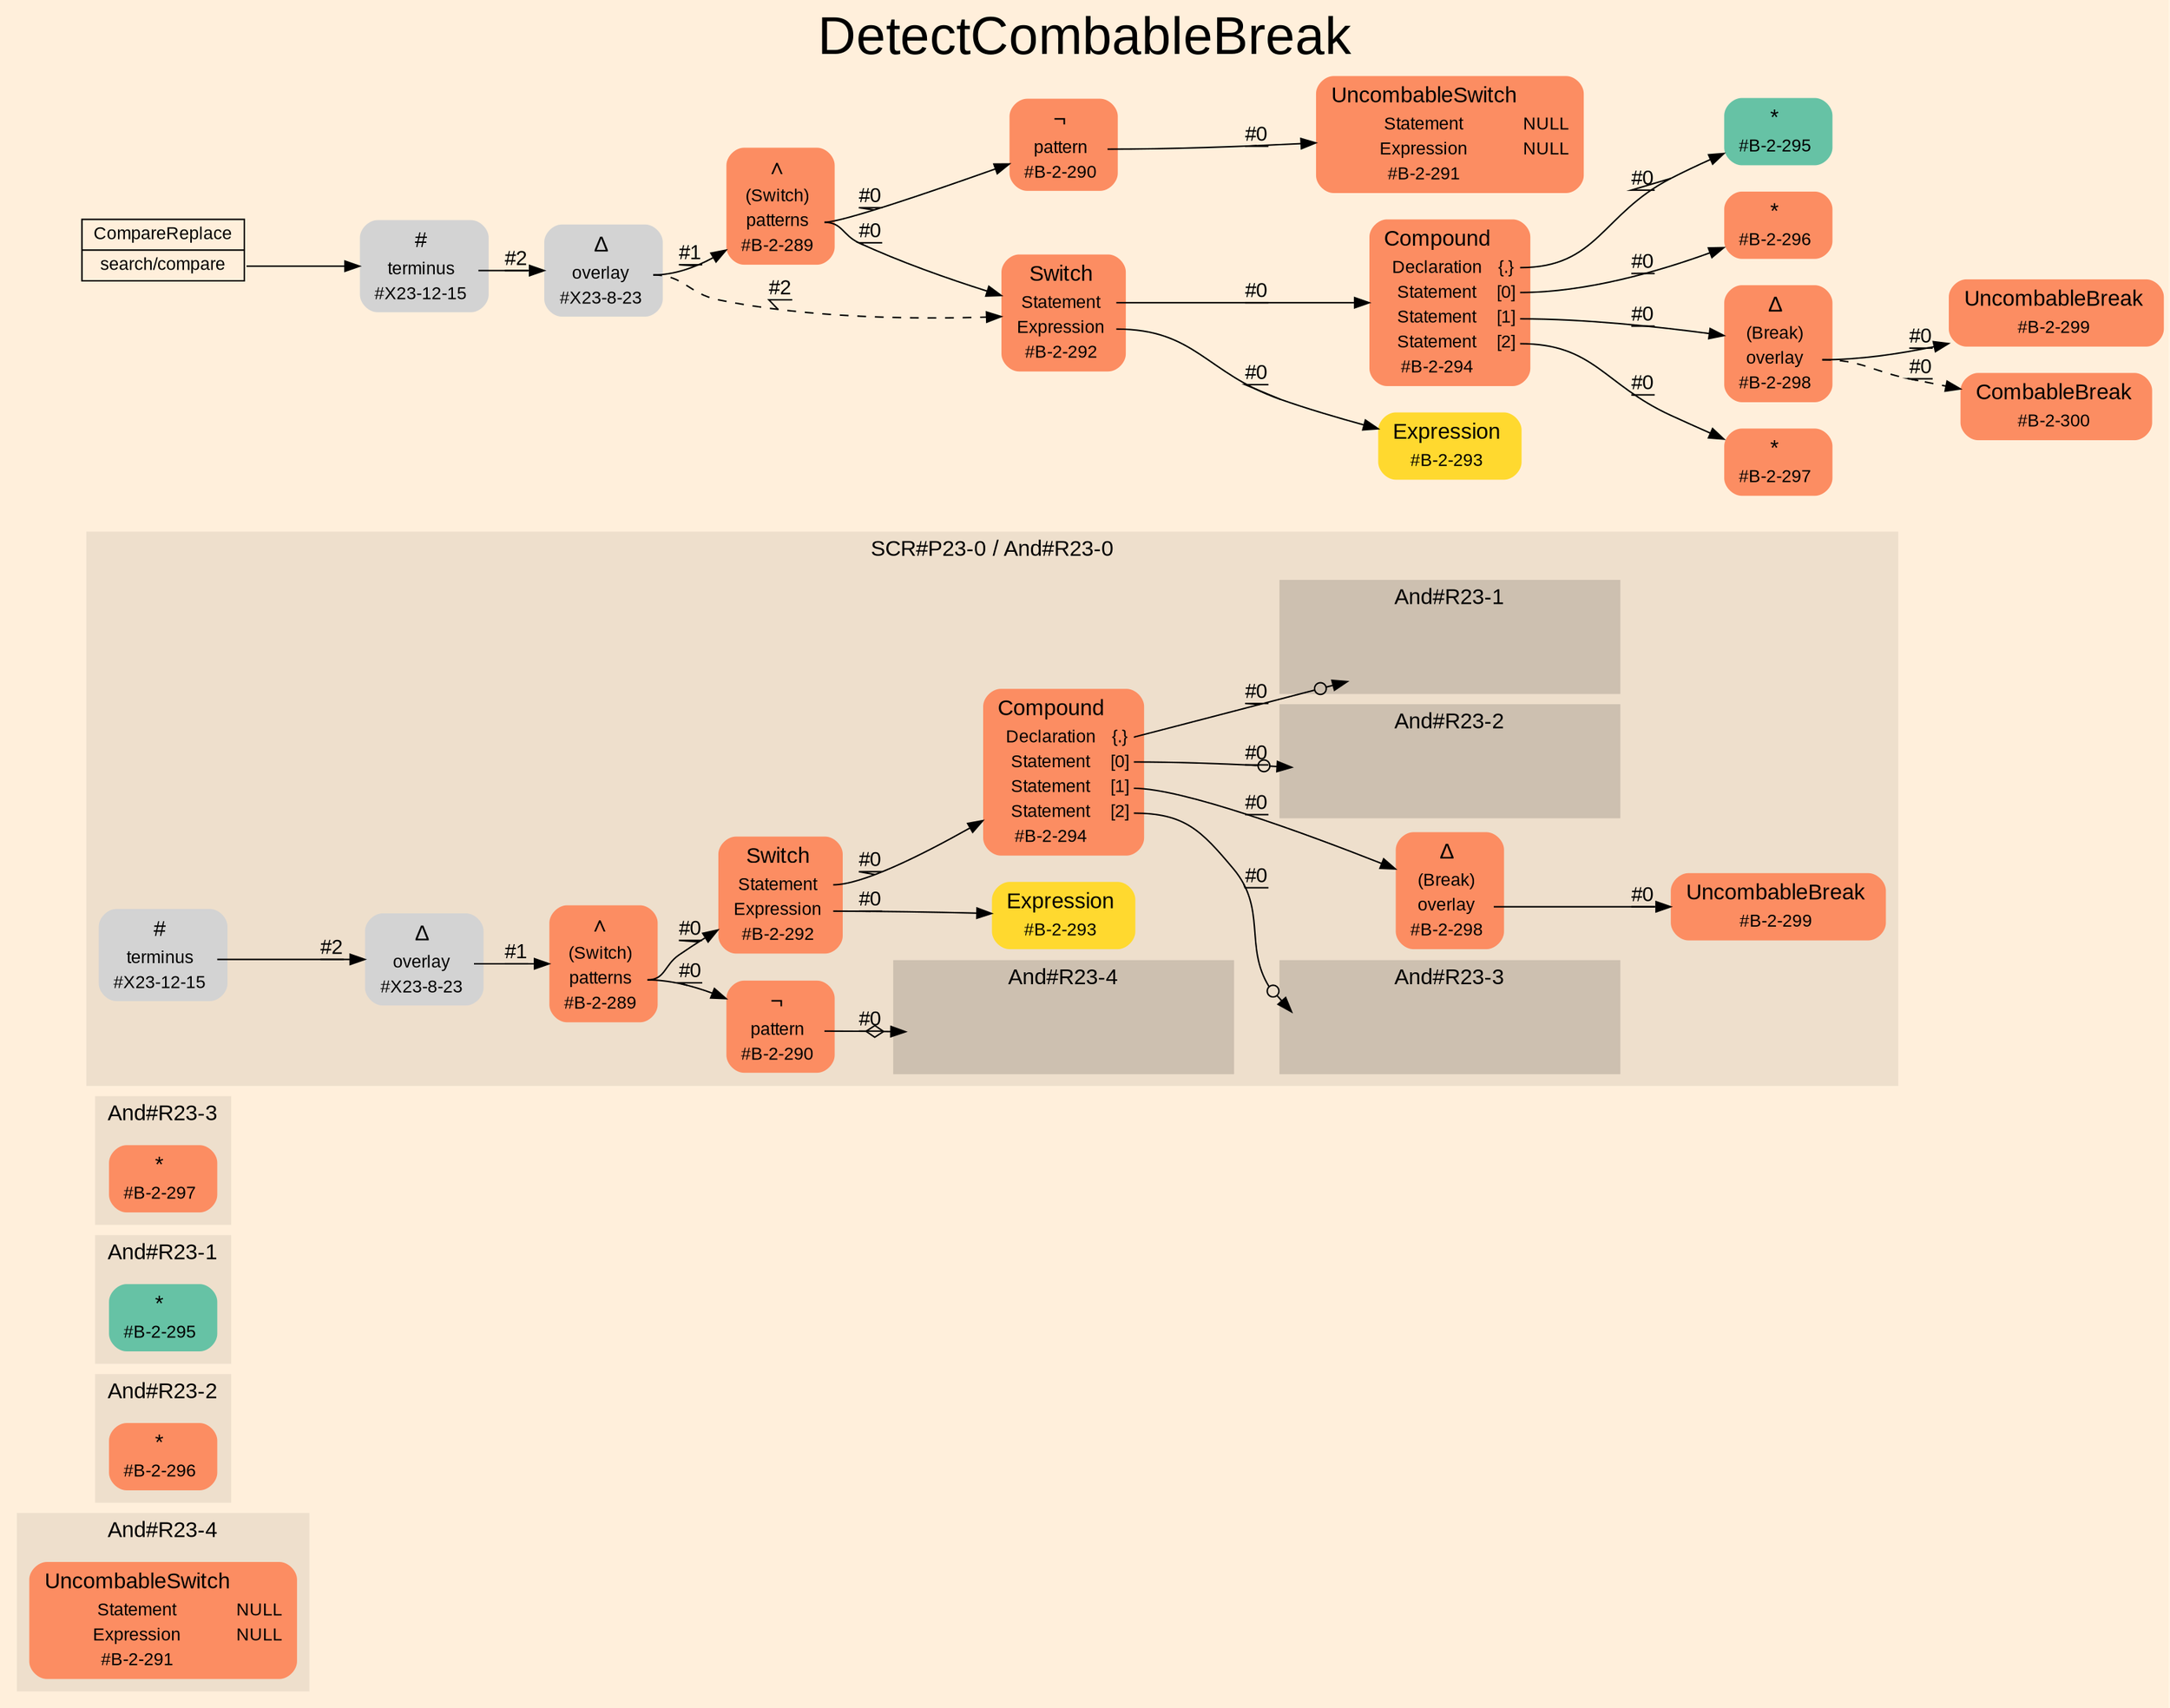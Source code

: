 digraph "DetectCombableBreak" {
label = "DetectCombableBreak"
labelloc = t
fontsize = "36"
graph [
    rankdir = "LR"
    ranksep = 0.3
    bgcolor = antiquewhite1
    color = black
    fontcolor = black
    fontname = "Arial"
];
node [
    fontname = "Arial"
];
edge [
    fontname = "Arial"
];

// -------------------- figure And#R23-4 --------------------
// -------- region And#R23-4 ----------
subgraph "clusterAnd#R23-4" {
    label = "And#R23-4"
    style = "filled"
    color = antiquewhite2
    fontsize = "15"
    "And#R23-4/#B-2-291" [
        // -------- block And#R23-4/#B-2-291 ----------
        shape = "plaintext"
        fillcolor = "/set28/2"
        label = <<TABLE BORDER="0" CELLBORDER="0" CELLSPACING="0">
         <TR><TD><FONT POINT-SIZE="15.0">UncombableSwitch</FONT></TD><TD></TD></TR>
         <TR><TD>Statement</TD><TD PORT="port0">NULL</TD></TR>
         <TR><TD>Expression</TD><TD PORT="port1">NULL</TD></TR>
         <TR><TD>#B-2-291</TD><TD PORT="port2"></TD></TR>
        </TABLE>>
        style = "rounded,filled"
        fontsize = "12"
    ];
    
}


// -------------------- figure And#R23-2 --------------------
// -------- region And#R23-2 ----------
subgraph "clusterAnd#R23-2" {
    label = "And#R23-2"
    style = "filled"
    color = antiquewhite2
    fontsize = "15"
    "And#R23-2/#B-2-296" [
        // -------- block And#R23-2/#B-2-296 ----------
        shape = "plaintext"
        fillcolor = "/set28/2"
        label = <<TABLE BORDER="0" CELLBORDER="0" CELLSPACING="0">
         <TR><TD><FONT POINT-SIZE="15.0">*</FONT></TD><TD></TD></TR>
         <TR><TD>#B-2-296</TD><TD PORT="port0"></TD></TR>
        </TABLE>>
        style = "rounded,filled"
        fontsize = "12"
    ];
    
}


// -------------------- figure And#R23-1 --------------------
// -------- region And#R23-1 ----------
subgraph "clusterAnd#R23-1" {
    label = "And#R23-1"
    style = "filled"
    color = antiquewhite2
    fontsize = "15"
    "And#R23-1/#B-2-295" [
        // -------- block And#R23-1/#B-2-295 ----------
        shape = "plaintext"
        fillcolor = "/set28/1"
        label = <<TABLE BORDER="0" CELLBORDER="0" CELLSPACING="0">
         <TR><TD><FONT POINT-SIZE="15.0">*</FONT></TD><TD></TD></TR>
         <TR><TD>#B-2-295</TD><TD PORT="port0"></TD></TR>
        </TABLE>>
        style = "rounded,filled"
        fontsize = "12"
    ];
    
}


// -------------------- figure And#R23-3 --------------------
// -------- region And#R23-3 ----------
subgraph "clusterAnd#R23-3" {
    label = "And#R23-3"
    style = "filled"
    color = antiquewhite2
    fontsize = "15"
    "And#R23-3/#B-2-297" [
        // -------- block And#R23-3/#B-2-297 ----------
        shape = "plaintext"
        fillcolor = "/set28/2"
        label = <<TABLE BORDER="0" CELLBORDER="0" CELLSPACING="0">
         <TR><TD><FONT POINT-SIZE="15.0">*</FONT></TD><TD></TD></TR>
         <TR><TD>#B-2-297</TD><TD PORT="port0"></TD></TR>
        </TABLE>>
        style = "rounded,filled"
        fontsize = "12"
    ];
    
}


// -------------------- figure And#R23-0 --------------------
// -------- region And#R23-0 ----------
subgraph "clusterAnd#R23-0" {
    label = "SCR#P23-0 / And#R23-0"
    style = "filled"
    color = antiquewhite2
    fontsize = "15"
    "And#R23-0/#X23-8-23" [
        // -------- block And#R23-0/#X23-8-23 ----------
        shape = "plaintext"
        label = <<TABLE BORDER="0" CELLBORDER="0" CELLSPACING="0">
         <TR><TD><FONT POINT-SIZE="15.0">Δ</FONT></TD><TD></TD></TR>
         <TR><TD>overlay</TD><TD PORT="port0"></TD></TR>
         <TR><TD>#X23-8-23</TD><TD PORT="port1"></TD></TR>
        </TABLE>>
        style = "rounded,filled"
        fontsize = "12"
    ];
    
    "And#R23-0/#B-2-299" [
        // -------- block And#R23-0/#B-2-299 ----------
        shape = "plaintext"
        fillcolor = "/set28/2"
        label = <<TABLE BORDER="0" CELLBORDER="0" CELLSPACING="0">
         <TR><TD><FONT POINT-SIZE="15.0">UncombableBreak</FONT></TD><TD></TD></TR>
         <TR><TD>#B-2-299</TD><TD PORT="port0"></TD></TR>
        </TABLE>>
        style = "rounded,filled"
        fontsize = "12"
    ];
    
    "And#R23-0/#B-2-293" [
        // -------- block And#R23-0/#B-2-293 ----------
        shape = "plaintext"
        fillcolor = "/set28/6"
        label = <<TABLE BORDER="0" CELLBORDER="0" CELLSPACING="0">
         <TR><TD><FONT POINT-SIZE="15.0">Expression</FONT></TD><TD></TD></TR>
         <TR><TD>#B-2-293</TD><TD PORT="port0"></TD></TR>
        </TABLE>>
        style = "rounded,filled"
        fontsize = "12"
    ];
    
    "And#R23-0/#B-2-290" [
        // -------- block And#R23-0/#B-2-290 ----------
        shape = "plaintext"
        fillcolor = "/set28/2"
        label = <<TABLE BORDER="0" CELLBORDER="0" CELLSPACING="0">
         <TR><TD><FONT POINT-SIZE="15.0">¬</FONT></TD><TD></TD></TR>
         <TR><TD>pattern</TD><TD PORT="port0"></TD></TR>
         <TR><TD>#B-2-290</TD><TD PORT="port1"></TD></TR>
        </TABLE>>
        style = "rounded,filled"
        fontsize = "12"
    ];
    
    "And#R23-0/#B-2-292" [
        // -------- block And#R23-0/#B-2-292 ----------
        shape = "plaintext"
        fillcolor = "/set28/2"
        label = <<TABLE BORDER="0" CELLBORDER="0" CELLSPACING="0">
         <TR><TD><FONT POINT-SIZE="15.0">Switch</FONT></TD><TD></TD></TR>
         <TR><TD>Statement</TD><TD PORT="port0"></TD></TR>
         <TR><TD>Expression</TD><TD PORT="port1"></TD></TR>
         <TR><TD>#B-2-292</TD><TD PORT="port2"></TD></TR>
        </TABLE>>
        style = "rounded,filled"
        fontsize = "12"
    ];
    
    "And#R23-0/#X23-12-15" [
        // -------- block And#R23-0/#X23-12-15 ----------
        shape = "plaintext"
        label = <<TABLE BORDER="0" CELLBORDER="0" CELLSPACING="0">
         <TR><TD><FONT POINT-SIZE="15.0">#</FONT></TD><TD></TD></TR>
         <TR><TD>terminus</TD><TD PORT="port0"></TD></TR>
         <TR><TD>#X23-12-15</TD><TD PORT="port1"></TD></TR>
        </TABLE>>
        style = "rounded,filled"
        fontsize = "12"
    ];
    
    "And#R23-0/#B-2-294" [
        // -------- block And#R23-0/#B-2-294 ----------
        shape = "plaintext"
        fillcolor = "/set28/2"
        label = <<TABLE BORDER="0" CELLBORDER="0" CELLSPACING="0">
         <TR><TD><FONT POINT-SIZE="15.0">Compound</FONT></TD><TD></TD></TR>
         <TR><TD>Declaration</TD><TD PORT="port0">{.}</TD></TR>
         <TR><TD>Statement</TD><TD PORT="port1">[0]</TD></TR>
         <TR><TD>Statement</TD><TD PORT="port2">[1]</TD></TR>
         <TR><TD>Statement</TD><TD PORT="port3">[2]</TD></TR>
         <TR><TD>#B-2-294</TD><TD PORT="port4"></TD></TR>
        </TABLE>>
        style = "rounded,filled"
        fontsize = "12"
    ];
    
    "And#R23-0/#B-2-298" [
        // -------- block And#R23-0/#B-2-298 ----------
        shape = "plaintext"
        fillcolor = "/set28/2"
        label = <<TABLE BORDER="0" CELLBORDER="0" CELLSPACING="0">
         <TR><TD><FONT POINT-SIZE="15.0">Δ</FONT></TD><TD></TD></TR>
         <TR><TD>(Break)</TD><TD PORT="port0"></TD></TR>
         <TR><TD>overlay</TD><TD PORT="port1"></TD></TR>
         <TR><TD>#B-2-298</TD><TD PORT="port2"></TD></TR>
        </TABLE>>
        style = "rounded,filled"
        fontsize = "12"
    ];
    
    "And#R23-0/#B-2-289" [
        // -------- block And#R23-0/#B-2-289 ----------
        shape = "plaintext"
        fillcolor = "/set28/2"
        label = <<TABLE BORDER="0" CELLBORDER="0" CELLSPACING="0">
         <TR><TD><FONT POINT-SIZE="15.0">∧</FONT></TD><TD></TD></TR>
         <TR><TD>(Switch)</TD><TD PORT="port0"></TD></TR>
         <TR><TD>patterns</TD><TD PORT="port1"></TD></TR>
         <TR><TD>#B-2-289</TD><TD PORT="port2"></TD></TR>
        </TABLE>>
        style = "rounded,filled"
        fontsize = "12"
    ];
    
    // -------- region And#R23-0/And#R23-1 ----------
    subgraph "clusterAnd#R23-0/And#R23-1" {
        label = "And#R23-1"
        style = "filled"
        color = antiquewhite3
        fontsize = "15"
        "And#R23-0/And#R23-1/#B-2-295" [
            // -------- block And#R23-0/And#R23-1/#B-2-295 ----------
            shape = none
            fillcolor = "/set28/1"
            style = "invisible"
        ];
        
    }
    
    // -------- region And#R23-0/And#R23-2 ----------
    subgraph "clusterAnd#R23-0/And#R23-2" {
        label = "And#R23-2"
        style = "filled"
        color = antiquewhite3
        fontsize = "15"
        "And#R23-0/And#R23-2/#B-2-296" [
            // -------- block And#R23-0/And#R23-2/#B-2-296 ----------
            shape = none
            fillcolor = "/set28/2"
            style = "invisible"
        ];
        
    }
    
    // -------- region And#R23-0/And#R23-3 ----------
    subgraph "clusterAnd#R23-0/And#R23-3" {
        label = "And#R23-3"
        style = "filled"
        color = antiquewhite3
        fontsize = "15"
        "And#R23-0/And#R23-3/#B-2-297" [
            // -------- block And#R23-0/And#R23-3/#B-2-297 ----------
            shape = none
            fillcolor = "/set28/2"
            style = "invisible"
        ];
        
    }
    
    // -------- region And#R23-0/And#R23-4 ----------
    subgraph "clusterAnd#R23-0/And#R23-4" {
        label = "And#R23-4"
        style = "filled"
        color = antiquewhite3
        fontsize = "15"
        "And#R23-0/And#R23-4/#B-2-291" [
            // -------- block And#R23-0/And#R23-4/#B-2-291 ----------
            shape = none
            fillcolor = "/set28/2"
            style = "invisible"
        ];
        
    }
    
}

"And#R23-0/#X23-8-23":port0 -> "And#R23-0/#B-2-289" [
    label = "#1"
    decorate = true
    color = black
    fontcolor = black
];

"And#R23-0/#B-2-290":port0 -> "And#R23-0/And#R23-4/#B-2-291" [
    arrowhead="normalnoneodiamond"
    label = "#0"
    decorate = true
    color = black
    fontcolor = black
];

"And#R23-0/#B-2-292":port0 -> "And#R23-0/#B-2-294" [
    label = "#0"
    decorate = true
    color = black
    fontcolor = black
];

"And#R23-0/#B-2-292":port1 -> "And#R23-0/#B-2-293" [
    label = "#0"
    decorate = true
    color = black
    fontcolor = black
];

"And#R23-0/#X23-12-15":port0 -> "And#R23-0/#X23-8-23" [
    label = "#2"
    decorate = true
    color = black
    fontcolor = black
];

"And#R23-0/#B-2-294":port0 -> "And#R23-0/And#R23-1/#B-2-295" [
    arrowhead="normalnoneodot"
    label = "#0"
    decorate = true
    color = black
    fontcolor = black
];

"And#R23-0/#B-2-294":port1 -> "And#R23-0/And#R23-2/#B-2-296" [
    arrowhead="normalnoneodot"
    label = "#0"
    decorate = true
    color = black
    fontcolor = black
];

"And#R23-0/#B-2-294":port2 -> "And#R23-0/#B-2-298" [
    label = "#0"
    decorate = true
    color = black
    fontcolor = black
];

"And#R23-0/#B-2-294":port3 -> "And#R23-0/And#R23-3/#B-2-297" [
    arrowhead="normalnoneodot"
    label = "#0"
    decorate = true
    color = black
    fontcolor = black
];

"And#R23-0/#B-2-298":port1 -> "And#R23-0/#B-2-299" [
    label = "#0"
    decorate = true
    color = black
    fontcolor = black
];

"And#R23-0/#B-2-289":port1 -> "And#R23-0/#B-2-290" [
    label = "#0"
    decorate = true
    color = black
    fontcolor = black
];

"And#R23-0/#B-2-289":port1 -> "And#R23-0/#B-2-292" [
    label = "#0"
    decorate = true
    color = black
    fontcolor = black
];


// -------------------- transformation figure --------------------
"CR#X23-10-23" [
    // -------- block CR#X23-10-23 ----------
    shape = "record"
    fillcolor = antiquewhite1
    label = "<fixed> CompareReplace | <port0> search/compare"
    style = "filled"
    fontsize = "12"
    color = black
    fontcolor = black
];

"#X23-12-15" [
    // -------- block #X23-12-15 ----------
    shape = "plaintext"
    label = <<TABLE BORDER="0" CELLBORDER="0" CELLSPACING="0">
     <TR><TD><FONT POINT-SIZE="15.0">#</FONT></TD><TD></TD></TR>
     <TR><TD>terminus</TD><TD PORT="port0"></TD></TR>
     <TR><TD>#X23-12-15</TD><TD PORT="port1"></TD></TR>
    </TABLE>>
    style = "rounded,filled"
    fontsize = "12"
];

"#X23-8-23" [
    // -------- block #X23-8-23 ----------
    shape = "plaintext"
    label = <<TABLE BORDER="0" CELLBORDER="0" CELLSPACING="0">
     <TR><TD><FONT POINT-SIZE="15.0">Δ</FONT></TD><TD></TD></TR>
     <TR><TD>overlay</TD><TD PORT="port0"></TD></TR>
     <TR><TD>#X23-8-23</TD><TD PORT="port1"></TD></TR>
    </TABLE>>
    style = "rounded,filled"
    fontsize = "12"
];

"#B-2-289" [
    // -------- block #B-2-289 ----------
    shape = "plaintext"
    fillcolor = "/set28/2"
    label = <<TABLE BORDER="0" CELLBORDER="0" CELLSPACING="0">
     <TR><TD><FONT POINT-SIZE="15.0">∧</FONT></TD><TD></TD></TR>
     <TR><TD>(Switch)</TD><TD PORT="port0"></TD></TR>
     <TR><TD>patterns</TD><TD PORT="port1"></TD></TR>
     <TR><TD>#B-2-289</TD><TD PORT="port2"></TD></TR>
    </TABLE>>
    style = "rounded,filled"
    fontsize = "12"
];

"#B-2-290" [
    // -------- block #B-2-290 ----------
    shape = "plaintext"
    fillcolor = "/set28/2"
    label = <<TABLE BORDER="0" CELLBORDER="0" CELLSPACING="0">
     <TR><TD><FONT POINT-SIZE="15.0">¬</FONT></TD><TD></TD></TR>
     <TR><TD>pattern</TD><TD PORT="port0"></TD></TR>
     <TR><TD>#B-2-290</TD><TD PORT="port1"></TD></TR>
    </TABLE>>
    style = "rounded,filled"
    fontsize = "12"
];

"#B-2-291" [
    // -------- block #B-2-291 ----------
    shape = "plaintext"
    fillcolor = "/set28/2"
    label = <<TABLE BORDER="0" CELLBORDER="0" CELLSPACING="0">
     <TR><TD><FONT POINT-SIZE="15.0">UncombableSwitch</FONT></TD><TD></TD></TR>
     <TR><TD>Statement</TD><TD PORT="port0">NULL</TD></TR>
     <TR><TD>Expression</TD><TD PORT="port1">NULL</TD></TR>
     <TR><TD>#B-2-291</TD><TD PORT="port2"></TD></TR>
    </TABLE>>
    style = "rounded,filled"
    fontsize = "12"
];

"#B-2-292" [
    // -------- block #B-2-292 ----------
    shape = "plaintext"
    fillcolor = "/set28/2"
    label = <<TABLE BORDER="0" CELLBORDER="0" CELLSPACING="0">
     <TR><TD><FONT POINT-SIZE="15.0">Switch</FONT></TD><TD></TD></TR>
     <TR><TD>Statement</TD><TD PORT="port0"></TD></TR>
     <TR><TD>Expression</TD><TD PORT="port1"></TD></TR>
     <TR><TD>#B-2-292</TD><TD PORT="port2"></TD></TR>
    </TABLE>>
    style = "rounded,filled"
    fontsize = "12"
];

"#B-2-294" [
    // -------- block #B-2-294 ----------
    shape = "plaintext"
    fillcolor = "/set28/2"
    label = <<TABLE BORDER="0" CELLBORDER="0" CELLSPACING="0">
     <TR><TD><FONT POINT-SIZE="15.0">Compound</FONT></TD><TD></TD></TR>
     <TR><TD>Declaration</TD><TD PORT="port0">{.}</TD></TR>
     <TR><TD>Statement</TD><TD PORT="port1">[0]</TD></TR>
     <TR><TD>Statement</TD><TD PORT="port2">[1]</TD></TR>
     <TR><TD>Statement</TD><TD PORT="port3">[2]</TD></TR>
     <TR><TD>#B-2-294</TD><TD PORT="port4"></TD></TR>
    </TABLE>>
    style = "rounded,filled"
    fontsize = "12"
];

"#B-2-295" [
    // -------- block #B-2-295 ----------
    shape = "plaintext"
    fillcolor = "/set28/1"
    label = <<TABLE BORDER="0" CELLBORDER="0" CELLSPACING="0">
     <TR><TD><FONT POINT-SIZE="15.0">*</FONT></TD><TD></TD></TR>
     <TR><TD>#B-2-295</TD><TD PORT="port0"></TD></TR>
    </TABLE>>
    style = "rounded,filled"
    fontsize = "12"
];

"#B-2-296" [
    // -------- block #B-2-296 ----------
    shape = "plaintext"
    fillcolor = "/set28/2"
    label = <<TABLE BORDER="0" CELLBORDER="0" CELLSPACING="0">
     <TR><TD><FONT POINT-SIZE="15.0">*</FONT></TD><TD></TD></TR>
     <TR><TD>#B-2-296</TD><TD PORT="port0"></TD></TR>
    </TABLE>>
    style = "rounded,filled"
    fontsize = "12"
];

"#B-2-298" [
    // -------- block #B-2-298 ----------
    shape = "plaintext"
    fillcolor = "/set28/2"
    label = <<TABLE BORDER="0" CELLBORDER="0" CELLSPACING="0">
     <TR><TD><FONT POINT-SIZE="15.0">Δ</FONT></TD><TD></TD></TR>
     <TR><TD>(Break)</TD><TD PORT="port0"></TD></TR>
     <TR><TD>overlay</TD><TD PORT="port1"></TD></TR>
     <TR><TD>#B-2-298</TD><TD PORT="port2"></TD></TR>
    </TABLE>>
    style = "rounded,filled"
    fontsize = "12"
];

"#B-2-299" [
    // -------- block #B-2-299 ----------
    shape = "plaintext"
    fillcolor = "/set28/2"
    label = <<TABLE BORDER="0" CELLBORDER="0" CELLSPACING="0">
     <TR><TD><FONT POINT-SIZE="15.0">UncombableBreak</FONT></TD><TD></TD></TR>
     <TR><TD>#B-2-299</TD><TD PORT="port0"></TD></TR>
    </TABLE>>
    style = "rounded,filled"
    fontsize = "12"
];

"#B-2-300" [
    // -------- block #B-2-300 ----------
    shape = "plaintext"
    fillcolor = "/set28/2"
    label = <<TABLE BORDER="0" CELLBORDER="0" CELLSPACING="0">
     <TR><TD><FONT POINT-SIZE="15.0">CombableBreak</FONT></TD><TD></TD></TR>
     <TR><TD>#B-2-300</TD><TD PORT="port0"></TD></TR>
    </TABLE>>
    style = "rounded,filled"
    fontsize = "12"
];

"#B-2-297" [
    // -------- block #B-2-297 ----------
    shape = "plaintext"
    fillcolor = "/set28/2"
    label = <<TABLE BORDER="0" CELLBORDER="0" CELLSPACING="0">
     <TR><TD><FONT POINT-SIZE="15.0">*</FONT></TD><TD></TD></TR>
     <TR><TD>#B-2-297</TD><TD PORT="port0"></TD></TR>
    </TABLE>>
    style = "rounded,filled"
    fontsize = "12"
];

"#B-2-293" [
    // -------- block #B-2-293 ----------
    shape = "plaintext"
    fillcolor = "/set28/6"
    label = <<TABLE BORDER="0" CELLBORDER="0" CELLSPACING="0">
     <TR><TD><FONT POINT-SIZE="15.0">Expression</FONT></TD><TD></TD></TR>
     <TR><TD>#B-2-293</TD><TD PORT="port0"></TD></TR>
    </TABLE>>
    style = "rounded,filled"
    fontsize = "12"
];

"CR#X23-10-23":port0 -> "#X23-12-15" [
    label = ""
    decorate = true
    color = black
    fontcolor = black
];

"#X23-12-15":port0 -> "#X23-8-23" [
    label = "#2"
    decorate = true
    color = black
    fontcolor = black
];

"#X23-8-23":port0 -> "#B-2-289" [
    label = "#1"
    decorate = true
    color = black
    fontcolor = black
];

"#X23-8-23":port0 -> "#B-2-292" [
    style="dashed"
    label = "#2"
    decorate = true
    color = black
    fontcolor = black
];

"#B-2-289":port1 -> "#B-2-290" [
    label = "#0"
    decorate = true
    color = black
    fontcolor = black
];

"#B-2-289":port1 -> "#B-2-292" [
    label = "#0"
    decorate = true
    color = black
    fontcolor = black
];

"#B-2-290":port0 -> "#B-2-291" [
    label = "#0"
    decorate = true
    color = black
    fontcolor = black
];

"#B-2-292":port0 -> "#B-2-294" [
    label = "#0"
    decorate = true
    color = black
    fontcolor = black
];

"#B-2-292":port1 -> "#B-2-293" [
    label = "#0"
    decorate = true
    color = black
    fontcolor = black
];

"#B-2-294":port0 -> "#B-2-295" [
    label = "#0"
    decorate = true
    color = black
    fontcolor = black
];

"#B-2-294":port1 -> "#B-2-296" [
    label = "#0"
    decorate = true
    color = black
    fontcolor = black
];

"#B-2-294":port2 -> "#B-2-298" [
    label = "#0"
    decorate = true
    color = black
    fontcolor = black
];

"#B-2-294":port3 -> "#B-2-297" [
    label = "#0"
    decorate = true
    color = black
    fontcolor = black
];

"#B-2-298":port1 -> "#B-2-299" [
    label = "#0"
    decorate = true
    color = black
    fontcolor = black
];

"#B-2-298":port1 -> "#B-2-300" [
    style="dashed"
    label = "#0"
    decorate = true
    color = black
    fontcolor = black
];


}
